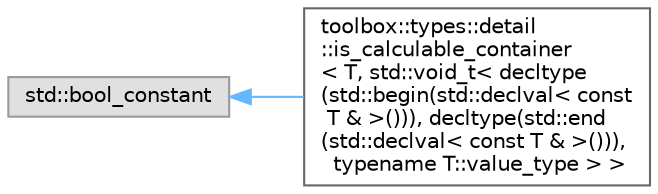 digraph "Graphical Class Hierarchy"
{
 // LATEX_PDF_SIZE
  bgcolor="transparent";
  edge [fontname=Helvetica,fontsize=10,labelfontname=Helvetica,labelfontsize=10];
  node [fontname=Helvetica,fontsize=10,shape=box,height=0.2,width=0.4];
  rankdir="LR";
  Node0 [id="Node000000",label="std::bool_constant",height=0.2,width=0.4,color="grey60", fillcolor="#E0E0E0", style="filled",tooltip=" "];
  Node0 -> Node1 [id="edge1_Node000000_Node000001",dir="back",color="steelblue1",style="solid",tooltip=" "];
  Node1 [id="Node000001",label="toolbox::types::detail\l::is_calculable_container\l\< T, std::void_t\< decltype\l(std::begin(std::declval\< const\l T & \>())), decltype(std::end\l(std::declval\< const T & \>())),\l typename T::value_type \> \>",height=0.2,width=0.4,color="grey40", fillcolor="white", style="filled",URL="$structtoolbox_1_1types_1_1detail_1_1is__calculable__container_3_01_t_00_01std_1_1void__t_3_01decca586b4229aea21d85ac37405c05d830.html",tooltip="辅助类型特征的特化版本,用于检查容器类型 / Specialization of helper type trait for container types"];
}
